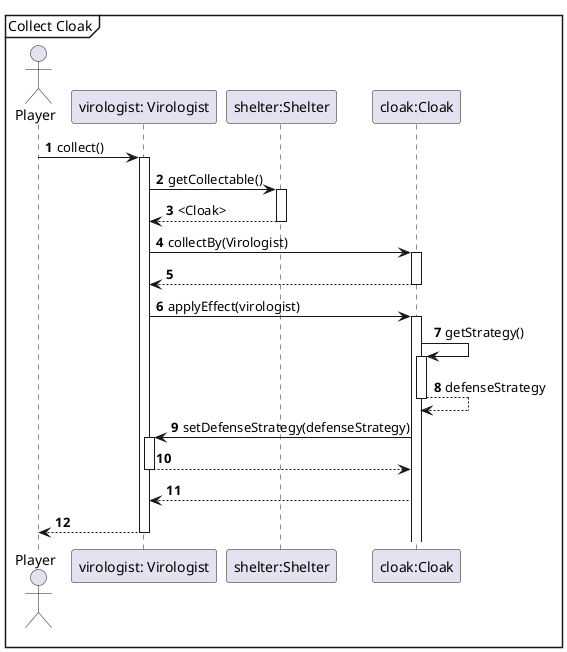 @startuml
'https://plantuml.com/sequence-diagram

autonumber

mainframe Collect Cloak

actor Player

Player -> "virologist: Virologist": collect()
Activate "virologist: Virologist"

"virologist: Virologist" -> "shelter:Shelter": getCollectable()
Activate "shelter:Shelter"
"shelter:Shelter" --> "virologist: Virologist": <Cloak>
Deactivate "shelter:Shelter"

"virologist: Virologist" -> "cloak:Cloak": collectBy(Virologist)
Activate "cloak:Cloak"
"cloak:Cloak" --> "virologist: Virologist":
Deactivate "cloak:Cloak"

"virologist: Virologist" -> "cloak:Cloak"++ : applyEffect(virologist)

 "cloak:Cloak" -> "cloak:Cloak"++ : getStrategy()
 "cloak:Cloak" --> "cloak:Cloak"-- : defenseStrategy

 "cloak:Cloak" -> "virologist: Virologist"++: setDefenseStrategy(defenseStrategy)
"virologist: Virologist" --> "cloak:Cloak"--

 "cloak:Cloak" --> "virologist: Virologist"

"virologist: Virologist" --> Player
Deactivate "virologist: Virologist"

@enduml